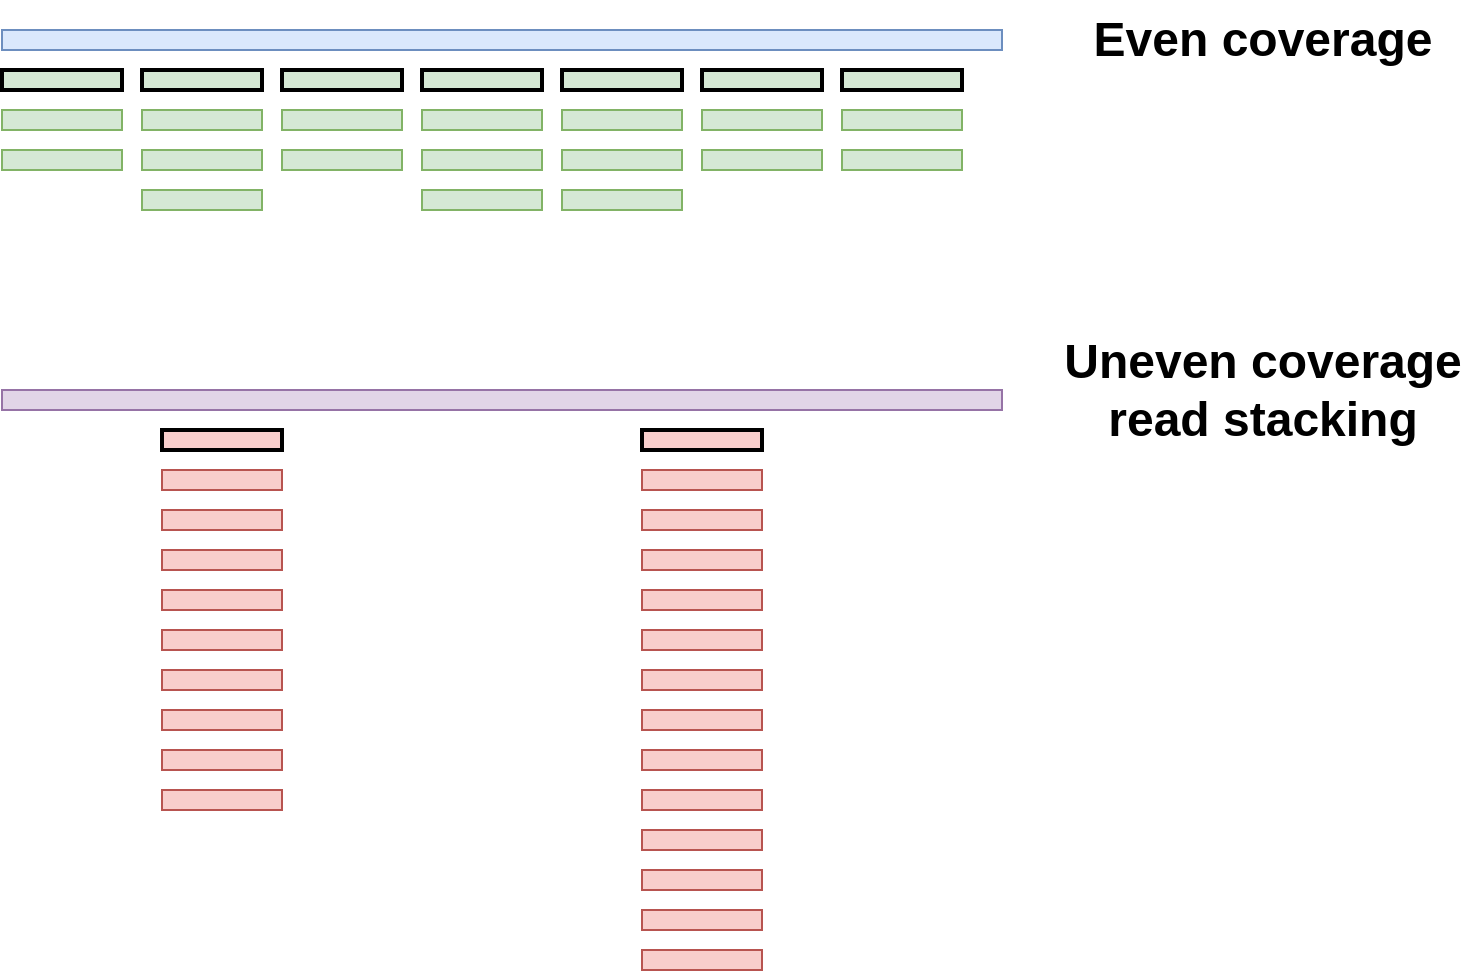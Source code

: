 <mxfile version="18.0.2" type="device"><diagram id="Vho7oimUDwTEW9ATl-Uu" name="Page-1"><mxGraphModel dx="1141" dy="614" grid="1" gridSize="10" guides="1" tooltips="1" connect="1" arrows="1" fold="1" page="1" pageScale="1" pageWidth="827" pageHeight="1169" math="0" shadow="0"><root><mxCell id="0"/><mxCell id="1" parent="0"/><mxCell id="S0JhQsaom1HNshxcC3Cn-1" value="" style="rounded=0;whiteSpace=wrap;html=1;fillColor=#dae8fc;strokeColor=#6c8ebf;" vertex="1" parent="1"><mxGeometry x="50" y="100" width="500" height="10" as="geometry"/></mxCell><mxCell id="S0JhQsaom1HNshxcC3Cn-2" value="" style="rounded=0;whiteSpace=wrap;html=1;fillColor=#d5e8d4;strokeColor=#000000;strokeWidth=2;" vertex="1" parent="1"><mxGeometry x="50" y="120" width="60" height="10" as="geometry"/></mxCell><mxCell id="S0JhQsaom1HNshxcC3Cn-3" value="" style="rounded=0;whiteSpace=wrap;html=1;fillColor=#d5e8d4;strokeColor=#82b366;" vertex="1" parent="1"><mxGeometry x="50" y="140" width="60" height="10" as="geometry"/></mxCell><mxCell id="S0JhQsaom1HNshxcC3Cn-10" value="" style="rounded=0;whiteSpace=wrap;html=1;fillColor=#d5e8d4;strokeColor=#000000;strokeWidth=2;" vertex="1" parent="1"><mxGeometry x="120" y="120" width="60" height="10" as="geometry"/></mxCell><mxCell id="S0JhQsaom1HNshxcC3Cn-11" value="" style="rounded=0;whiteSpace=wrap;html=1;fillColor=#d5e8d4;strokeColor=#82b366;" vertex="1" parent="1"><mxGeometry x="120" y="140" width="60" height="10" as="geometry"/></mxCell><mxCell id="S0JhQsaom1HNshxcC3Cn-12" value="" style="rounded=0;whiteSpace=wrap;html=1;fillColor=#d5e8d4;strokeColor=#82b366;" vertex="1" parent="1"><mxGeometry x="190" y="140" width="60" height="10" as="geometry"/></mxCell><mxCell id="S0JhQsaom1HNshxcC3Cn-18" value="" style="rounded=0;whiteSpace=wrap;html=1;fillColor=#d5e8d4;strokeColor=#000000;strokeWidth=2;" vertex="1" parent="1"><mxGeometry x="190" y="120" width="60" height="10" as="geometry"/></mxCell><mxCell id="S0JhQsaom1HNshxcC3Cn-26" value="" style="rounded=0;whiteSpace=wrap;html=1;fillColor=#d5e8d4;strokeColor=#000000;strokeWidth=2;" vertex="1" parent="1"><mxGeometry x="260" y="120" width="60" height="10" as="geometry"/></mxCell><mxCell id="S0JhQsaom1HNshxcC3Cn-27" value="" style="rounded=0;whiteSpace=wrap;html=1;fillColor=#d5e8d4;strokeColor=#82b366;" vertex="1" parent="1"><mxGeometry x="260" y="140" width="60" height="10" as="geometry"/></mxCell><mxCell id="S0JhQsaom1HNshxcC3Cn-34" value="" style="rounded=0;whiteSpace=wrap;html=1;fillColor=#d5e8d4;strokeColor=#000000;strokeWidth=2;" vertex="1" parent="1"><mxGeometry x="330" y="120" width="60" height="10" as="geometry"/></mxCell><mxCell id="S0JhQsaom1HNshxcC3Cn-42" value="" style="rounded=0;whiteSpace=wrap;html=1;fillColor=#d5e8d4;strokeColor=#000000;strokeWidth=2;" vertex="1" parent="1"><mxGeometry x="400" y="120" width="60" height="10" as="geometry"/></mxCell><mxCell id="S0JhQsaom1HNshxcC3Cn-43" value="" style="rounded=0;whiteSpace=wrap;html=1;fillColor=#d5e8d4;strokeColor=#82b366;" vertex="1" parent="1"><mxGeometry x="400" y="140" width="60" height="10" as="geometry"/></mxCell><mxCell id="S0JhQsaom1HNshxcC3Cn-44" value="" style="rounded=0;whiteSpace=wrap;html=1;fillColor=#d5e8d4;strokeColor=#82b366;" vertex="1" parent="1"><mxGeometry x="400" y="160" width="60" height="10" as="geometry"/></mxCell><mxCell id="S0JhQsaom1HNshxcC3Cn-50" value="" style="rounded=0;whiteSpace=wrap;html=1;fillColor=#d5e8d4;strokeColor=#000000;strokeWidth=2;" vertex="1" parent="1"><mxGeometry x="470" y="120" width="60" height="10" as="geometry"/></mxCell><mxCell id="S0JhQsaom1HNshxcC3Cn-51" value="" style="rounded=0;whiteSpace=wrap;html=1;fillColor=#d5e8d4;strokeColor=#82b366;" vertex="1" parent="1"><mxGeometry x="470" y="140" width="60" height="10" as="geometry"/></mxCell><mxCell id="S0JhQsaom1HNshxcC3Cn-52" value="" style="rounded=0;whiteSpace=wrap;html=1;fillColor=#d5e8d4;strokeColor=#82b366;" vertex="1" parent="1"><mxGeometry x="470" y="160" width="60" height="10" as="geometry"/></mxCell><mxCell id="S0JhQsaom1HNshxcC3Cn-58" value="" style="rounded=0;whiteSpace=wrap;html=1;fillColor=#e1d5e7;strokeColor=#9673a6;" vertex="1" parent="1"><mxGeometry x="50" y="280" width="500" height="10" as="geometry"/></mxCell><mxCell id="S0JhQsaom1HNshxcC3Cn-65" value="" style="rounded=0;whiteSpace=wrap;html=1;fillColor=#f8cecc;strokeColor=#b85450;" vertex="1" parent="1"><mxGeometry x="130" y="320" width="60" height="10" as="geometry"/></mxCell><mxCell id="S0JhQsaom1HNshxcC3Cn-66" value="" style="rounded=0;whiteSpace=wrap;html=1;fillColor=#f8cecc;strokeColor=#b85450;" vertex="1" parent="1"><mxGeometry x="130" y="340" width="60" height="10" as="geometry"/></mxCell><mxCell id="S0JhQsaom1HNshxcC3Cn-67" value="" style="rounded=0;whiteSpace=wrap;html=1;fillColor=#f8cecc;strokeColor=#b85450;" vertex="1" parent="1"><mxGeometry x="130" y="360" width="60" height="10" as="geometry"/></mxCell><mxCell id="S0JhQsaom1HNshxcC3Cn-68" value="" style="rounded=0;whiteSpace=wrap;html=1;fillColor=#f8cecc;strokeColor=#b85450;" vertex="1" parent="1"><mxGeometry x="130" y="380" width="60" height="10" as="geometry"/></mxCell><mxCell id="S0JhQsaom1HNshxcC3Cn-69" value="" style="rounded=0;whiteSpace=wrap;html=1;fillColor=#f8cecc;strokeColor=#b85450;" vertex="1" parent="1"><mxGeometry x="130" y="400" width="60" height="10" as="geometry"/></mxCell><mxCell id="S0JhQsaom1HNshxcC3Cn-70" value="" style="rounded=0;whiteSpace=wrap;html=1;fillColor=#f8cecc;strokeColor=#000000;strokeWidth=2;" vertex="1" parent="1"><mxGeometry x="130" y="300" width="60" height="10" as="geometry"/></mxCell><mxCell id="S0JhQsaom1HNshxcC3Cn-74" value="" style="rounded=0;whiteSpace=wrap;html=1;fillColor=#f8cecc;strokeColor=#b85450;" vertex="1" parent="1"><mxGeometry x="130" y="440" width="60" height="10" as="geometry"/></mxCell><mxCell id="S0JhQsaom1HNshxcC3Cn-75" value="" style="rounded=0;whiteSpace=wrap;html=1;fillColor=#f8cecc;strokeColor=#b85450;" vertex="1" parent="1"><mxGeometry x="130" y="420" width="60" height="10" as="geometry"/></mxCell><mxCell id="S0JhQsaom1HNshxcC3Cn-76" value="" style="rounded=0;whiteSpace=wrap;html=1;fillColor=#f8cecc;strokeColor=#b85450;" vertex="1" parent="1"><mxGeometry x="130" y="460" width="60" height="10" as="geometry"/></mxCell><mxCell id="S0JhQsaom1HNshxcC3Cn-80" value="" style="rounded=0;whiteSpace=wrap;html=1;fillColor=#f8cecc;strokeColor=#b85450;" vertex="1" parent="1"><mxGeometry x="130" y="480" width="60" height="10" as="geometry"/></mxCell><mxCell id="S0JhQsaom1HNshxcC3Cn-99" value="" style="rounded=0;whiteSpace=wrap;html=1;fillColor=#f8cecc;strokeColor=#b85450;" vertex="1" parent="1"><mxGeometry x="370" y="320" width="60" height="10" as="geometry"/></mxCell><mxCell id="S0JhQsaom1HNshxcC3Cn-100" value="" style="rounded=0;whiteSpace=wrap;html=1;fillColor=#f8cecc;strokeColor=#b85450;" vertex="1" parent="1"><mxGeometry x="370" y="340" width="60" height="10" as="geometry"/></mxCell><mxCell id="S0JhQsaom1HNshxcC3Cn-101" value="" style="rounded=0;whiteSpace=wrap;html=1;fillColor=#f8cecc;strokeColor=#b85450;" vertex="1" parent="1"><mxGeometry x="370" y="360" width="60" height="10" as="geometry"/></mxCell><mxCell id="S0JhQsaom1HNshxcC3Cn-102" value="" style="rounded=0;whiteSpace=wrap;html=1;fillColor=#f8cecc;strokeColor=#b85450;" vertex="1" parent="1"><mxGeometry x="370" y="380" width="60" height="10" as="geometry"/></mxCell><mxCell id="S0JhQsaom1HNshxcC3Cn-103" value="" style="rounded=0;whiteSpace=wrap;html=1;fillColor=#f8cecc;strokeColor=#b85450;" vertex="1" parent="1"><mxGeometry x="370" y="400" width="60" height="10" as="geometry"/></mxCell><mxCell id="S0JhQsaom1HNshxcC3Cn-104" value="" style="rounded=0;whiteSpace=wrap;html=1;fillColor=#f8cecc;strokeColor=#000000;strokeWidth=2;" vertex="1" parent="1"><mxGeometry x="370" y="300" width="60" height="10" as="geometry"/></mxCell><mxCell id="S0JhQsaom1HNshxcC3Cn-105" value="" style="rounded=0;whiteSpace=wrap;html=1;fillColor=#f8cecc;strokeColor=#b85450;" vertex="1" parent="1"><mxGeometry x="370" y="440" width="60" height="10" as="geometry"/></mxCell><mxCell id="S0JhQsaom1HNshxcC3Cn-106" value="" style="rounded=0;whiteSpace=wrap;html=1;fillColor=#f8cecc;strokeColor=#b85450;" vertex="1" parent="1"><mxGeometry x="370" y="420" width="60" height="10" as="geometry"/></mxCell><mxCell id="S0JhQsaom1HNshxcC3Cn-107" value="" style="rounded=0;whiteSpace=wrap;html=1;fillColor=#f8cecc;strokeColor=#b85450;" vertex="1" parent="1"><mxGeometry x="370" y="460" width="60" height="10" as="geometry"/></mxCell><mxCell id="S0JhQsaom1HNshxcC3Cn-108" value="" style="rounded=0;whiteSpace=wrap;html=1;fillColor=#f8cecc;strokeColor=#b85450;" vertex="1" parent="1"><mxGeometry x="370" y="480" width="60" height="10" as="geometry"/></mxCell><mxCell id="S0JhQsaom1HNshxcC3Cn-109" value="" style="rounded=0;whiteSpace=wrap;html=1;fillColor=#f8cecc;strokeColor=#b85450;" vertex="1" parent="1"><mxGeometry x="370" y="500" width="60" height="10" as="geometry"/></mxCell><mxCell id="S0JhQsaom1HNshxcC3Cn-110" value="" style="rounded=0;whiteSpace=wrap;html=1;fillColor=#f8cecc;strokeColor=#b85450;" vertex="1" parent="1"><mxGeometry x="370" y="520" width="60" height="10" as="geometry"/></mxCell><mxCell id="S0JhQsaom1HNshxcC3Cn-111" value="" style="rounded=0;whiteSpace=wrap;html=1;fillColor=#f8cecc;strokeColor=#b85450;" vertex="1" parent="1"><mxGeometry x="370" y="540" width="60" height="10" as="geometry"/></mxCell><mxCell id="S0JhQsaom1HNshxcC3Cn-112" value="" style="rounded=0;whiteSpace=wrap;html=1;fillColor=#f8cecc;strokeColor=#b85450;" vertex="1" parent="1"><mxGeometry x="370" y="560" width="60" height="10" as="geometry"/></mxCell><mxCell id="S0JhQsaom1HNshxcC3Cn-116" value="" style="rounded=0;whiteSpace=wrap;html=1;fillColor=#d5e8d4;strokeColor=#82b366;" vertex="1" parent="1"><mxGeometry x="190" y="160" width="60" height="10" as="geometry"/></mxCell><mxCell id="S0JhQsaom1HNshxcC3Cn-117" value="" style="rounded=0;whiteSpace=wrap;html=1;fillColor=#d5e8d4;strokeColor=#82b366;" vertex="1" parent="1"><mxGeometry x="120" y="160" width="60" height="10" as="geometry"/></mxCell><mxCell id="S0JhQsaom1HNshxcC3Cn-118" value="" style="rounded=0;whiteSpace=wrap;html=1;fillColor=#d5e8d4;strokeColor=#82b366;" vertex="1" parent="1"><mxGeometry x="50" y="160" width="60" height="10" as="geometry"/></mxCell><mxCell id="S0JhQsaom1HNshxcC3Cn-119" value="" style="rounded=0;whiteSpace=wrap;html=1;fillColor=#d5e8d4;strokeColor=#82b366;" vertex="1" parent="1"><mxGeometry x="120" y="180" width="60" height="10" as="geometry"/></mxCell><mxCell id="S0JhQsaom1HNshxcC3Cn-120" value="" style="rounded=0;whiteSpace=wrap;html=1;fillColor=#d5e8d4;strokeColor=#82b366;" vertex="1" parent="1"><mxGeometry x="260" y="180" width="60" height="10" as="geometry"/></mxCell><mxCell id="S0JhQsaom1HNshxcC3Cn-121" value="" style="rounded=0;whiteSpace=wrap;html=1;fillColor=#d5e8d4;strokeColor=#82b366;" vertex="1" parent="1"><mxGeometry x="330" y="180" width="60" height="10" as="geometry"/></mxCell><mxCell id="S0JhQsaom1HNshxcC3Cn-122" value="" style="rounded=0;whiteSpace=wrap;html=1;fillColor=#d5e8d4;strokeColor=#82b366;" vertex="1" parent="1"><mxGeometry x="260" y="160" width="60" height="10" as="geometry"/></mxCell><mxCell id="S0JhQsaom1HNshxcC3Cn-123" value="" style="rounded=0;whiteSpace=wrap;html=1;fillColor=#d5e8d4;strokeColor=#82b366;" vertex="1" parent="1"><mxGeometry x="330" y="160" width="60" height="10" as="geometry"/></mxCell><mxCell id="S0JhQsaom1HNshxcC3Cn-124" value="" style="rounded=0;whiteSpace=wrap;html=1;fillColor=#d5e8d4;strokeColor=#82b366;" vertex="1" parent="1"><mxGeometry x="330" y="140" width="60" height="10" as="geometry"/></mxCell><mxCell id="S0JhQsaom1HNshxcC3Cn-129" value="Even coverage" style="text;strokeColor=none;fillColor=none;html=1;fontSize=24;fontStyle=1;verticalAlign=middle;align=center;" vertex="1" parent="1"><mxGeometry x="630" y="85" width="100" height="40" as="geometry"/></mxCell><mxCell id="S0JhQsaom1HNshxcC3Cn-130" value="&lt;div&gt;Uneven coverage&lt;/div&gt;&lt;div&gt;read stacking&lt;br&gt;&lt;/div&gt;" style="text;strokeColor=none;fillColor=none;html=1;fontSize=24;fontStyle=1;verticalAlign=middle;align=center;" vertex="1" parent="1"><mxGeometry x="630" y="260" width="100" height="40" as="geometry"/></mxCell></root></mxGraphModel></diagram></mxfile>